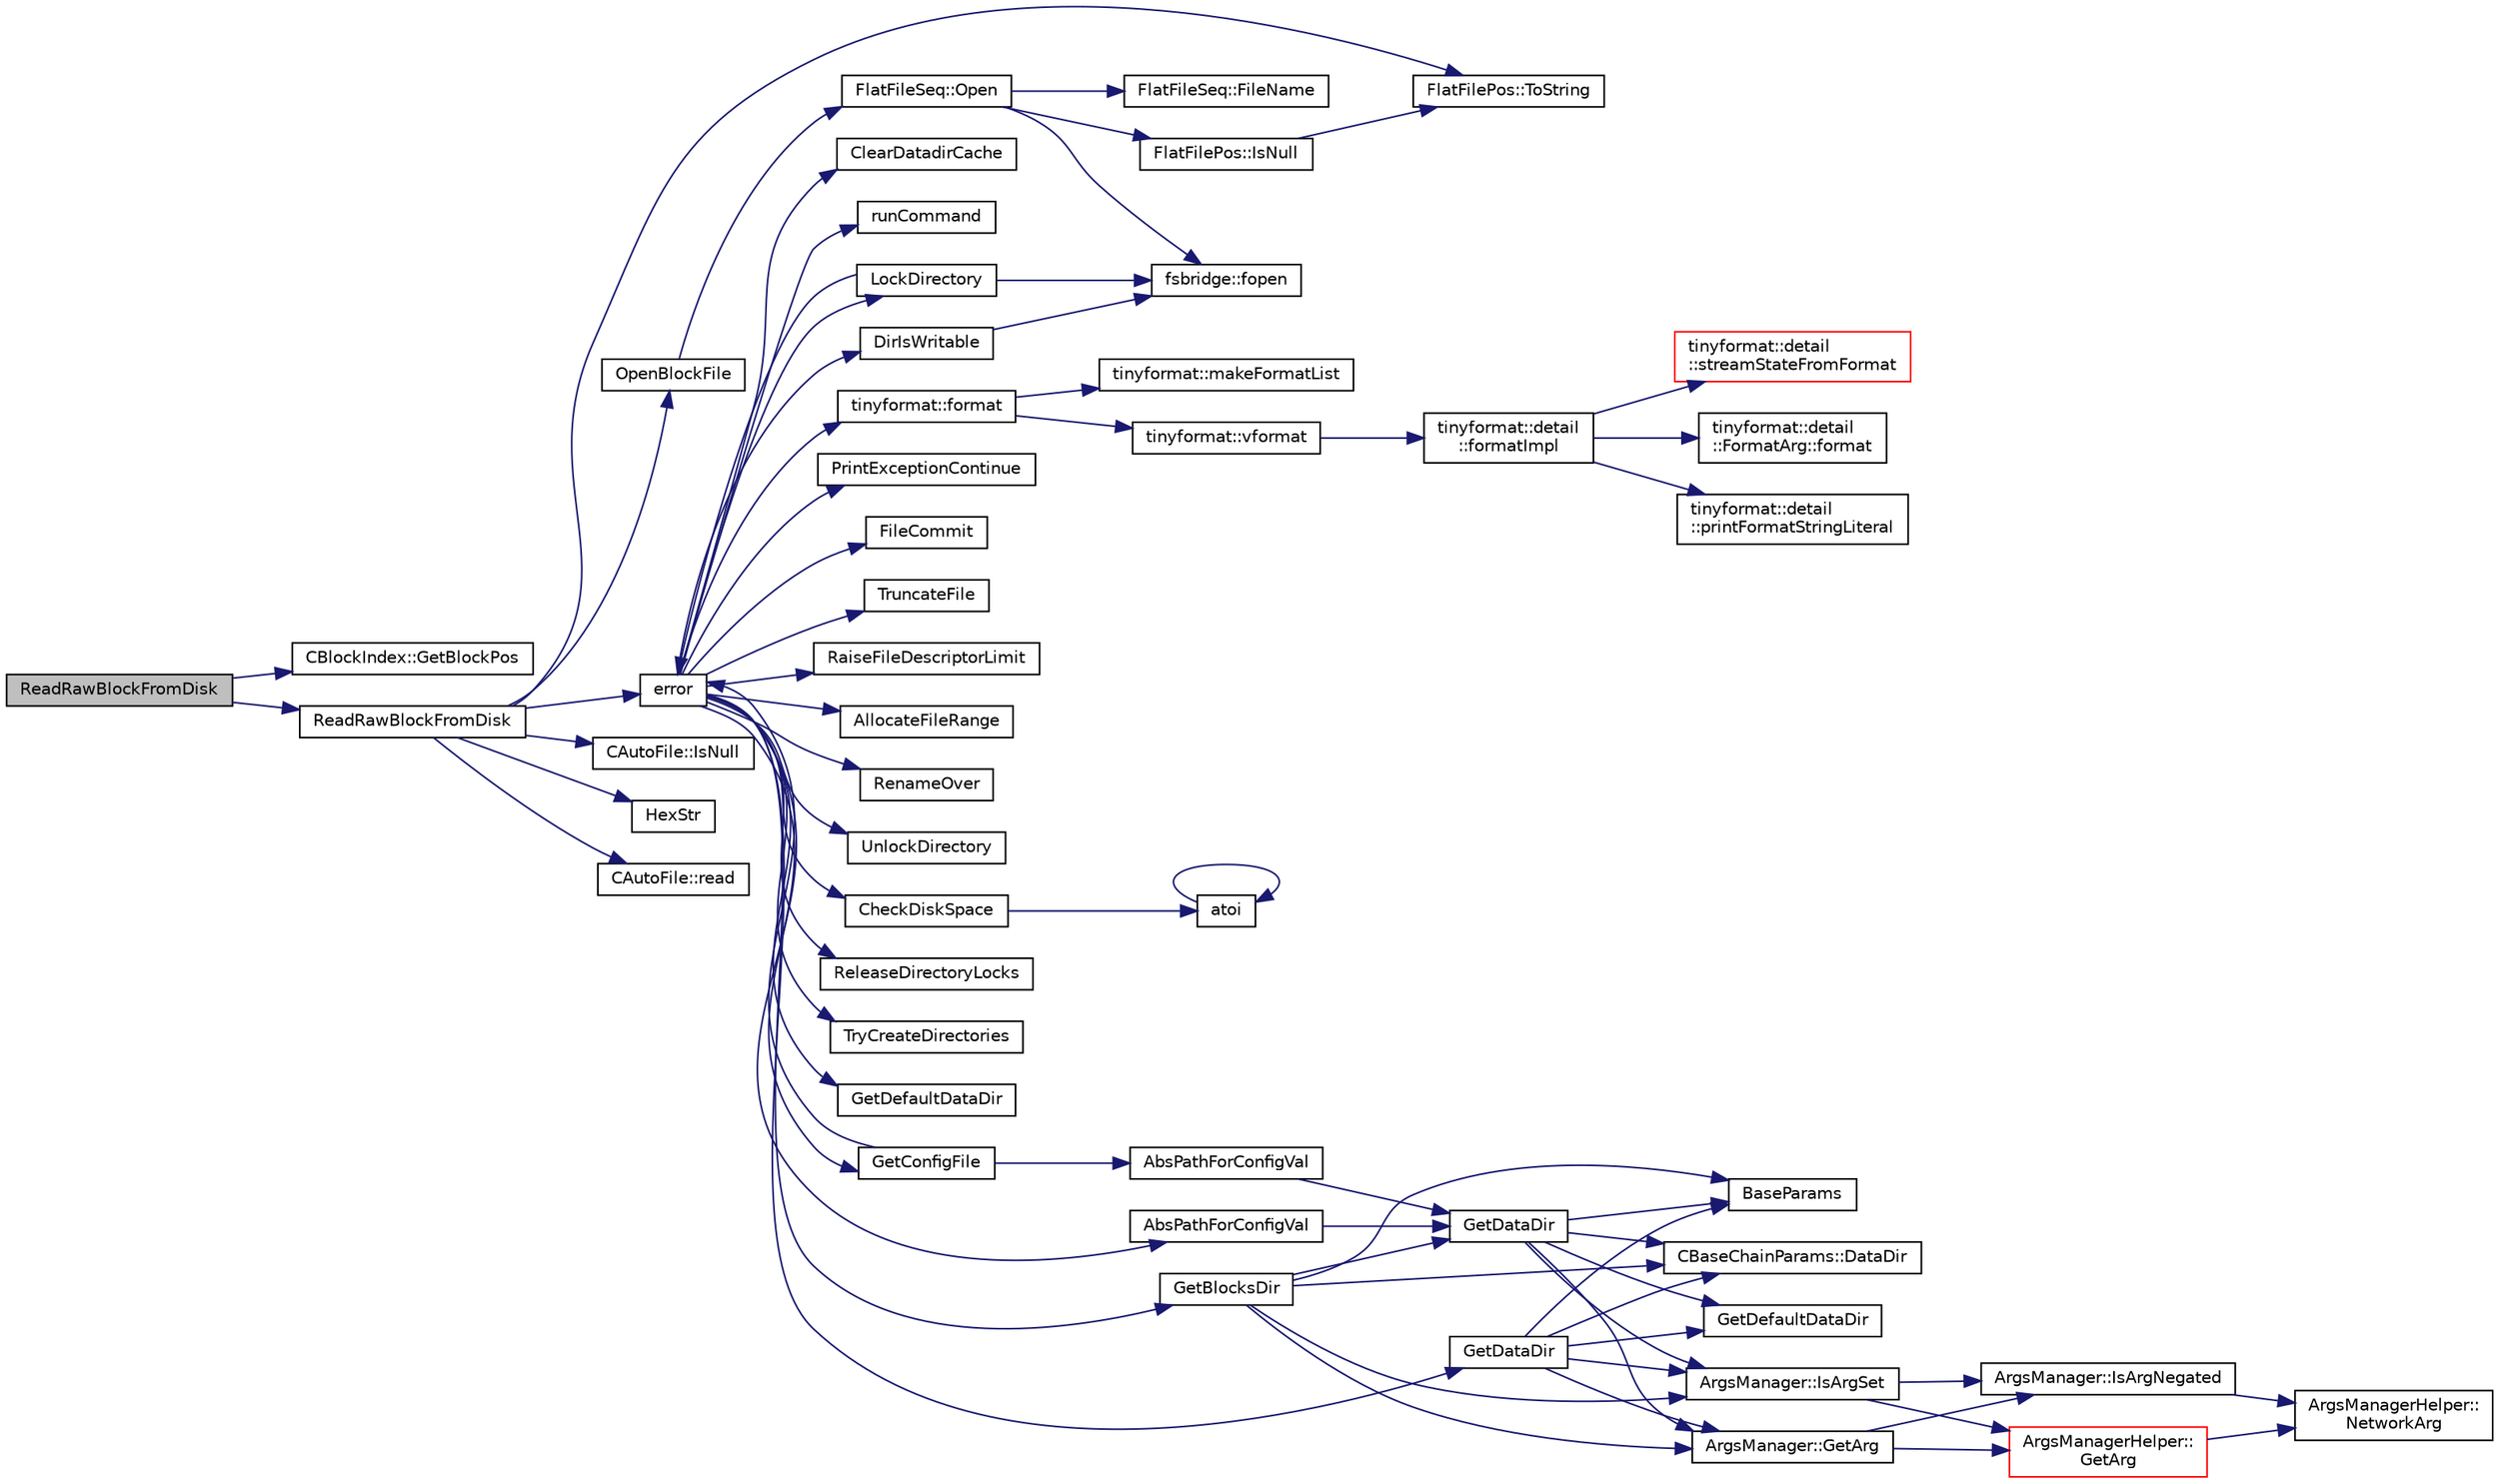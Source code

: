 digraph "ReadRawBlockFromDisk"
{
  edge [fontname="Helvetica",fontsize="10",labelfontname="Helvetica",labelfontsize="10"];
  node [fontname="Helvetica",fontsize="10",shape=record];
  rankdir="LR";
  Node1 [label="ReadRawBlockFromDisk",height=0.2,width=0.4,color="black", fillcolor="grey75", style="filled", fontcolor="black"];
  Node1 -> Node2 [color="midnightblue",fontsize="10",style="solid",fontname="Helvetica"];
  Node2 [label="CBlockIndex::GetBlockPos",height=0.2,width=0.4,color="black", fillcolor="white", style="filled",URL="$class_c_block_index.html#abd1b6b76b6ce243f14562996cc96b3ff"];
  Node1 -> Node3 [color="midnightblue",fontsize="10",style="solid",fontname="Helvetica"];
  Node3 [label="ReadRawBlockFromDisk",height=0.2,width=0.4,color="black", fillcolor="white", style="filled",URL="$validation_8cpp.html#a82efd42208f8718e10333487085ba497"];
  Node3 -> Node4 [color="midnightblue",fontsize="10",style="solid",fontname="Helvetica"];
  Node4 [label="OpenBlockFile",height=0.2,width=0.4,color="black", fillcolor="white", style="filled",URL="$validation_8cpp.html#aac7e1bb669f3440e23161fe4cb0d5a89",tooltip="Open a block file (blk?????.dat) "];
  Node4 -> Node5 [color="midnightblue",fontsize="10",style="solid",fontname="Helvetica"];
  Node5 [label="FlatFileSeq::Open",height=0.2,width=0.4,color="black", fillcolor="white", style="filled",URL="$class_flat_file_seq.html#afeef659459201fb2d0efc6e28b468aad",tooltip="Open a handle to the file at the given position. "];
  Node5 -> Node6 [color="midnightblue",fontsize="10",style="solid",fontname="Helvetica"];
  Node6 [label="FlatFilePos::IsNull",height=0.2,width=0.4,color="black", fillcolor="white", style="filled",URL="$struct_flat_file_pos.html#ab2110b2da65cfe5ad909c48edbeebf4c"];
  Node6 -> Node7 [color="midnightblue",fontsize="10",style="solid",fontname="Helvetica"];
  Node7 [label="FlatFilePos::ToString",height=0.2,width=0.4,color="black", fillcolor="white", style="filled",URL="$struct_flat_file_pos.html#ab9288887a48cf6e72f18f7540f66e484"];
  Node5 -> Node8 [color="midnightblue",fontsize="10",style="solid",fontname="Helvetica"];
  Node8 [label="FlatFileSeq::FileName",height=0.2,width=0.4,color="black", fillcolor="white", style="filled",URL="$class_flat_file_seq.html#a0f88fd06ef27e47ec0bd56e018d33dbb",tooltip="Get the name of the file at the given position. "];
  Node5 -> Node9 [color="midnightblue",fontsize="10",style="solid",fontname="Helvetica"];
  Node9 [label="fsbridge::fopen",height=0.2,width=0.4,color="black", fillcolor="white", style="filled",URL="$namespacefsbridge.html#a19c84cec4ae9accfbc88a83e48f7ee92"];
  Node3 -> Node10 [color="midnightblue",fontsize="10",style="solid",fontname="Helvetica"];
  Node10 [label="CAutoFile::IsNull",height=0.2,width=0.4,color="black", fillcolor="white", style="filled",URL="$class_c_auto_file.html#a78d666b1ef5dff5fd3f4ee33692b6d1d",tooltip="Return true if the wrapped FILE* is nullptr, false otherwise. "];
  Node3 -> Node11 [color="midnightblue",fontsize="10",style="solid",fontname="Helvetica"];
  Node11 [label="error",height=0.2,width=0.4,color="black", fillcolor="white", style="filled",URL="$system_8h.html#a0605c886f88f190fa6a51ae07ca7558a"];
  Node11 -> Node12 [color="midnightblue",fontsize="10",style="solid",fontname="Helvetica"];
  Node12 [label="tinyformat::format",height=0.2,width=0.4,color="black", fillcolor="white", style="filled",URL="$namespacetinyformat.html#ad784060b98bfd4f1b3089fbb7686a676",tooltip="Format list of arguments to the stream according to given format string. "];
  Node12 -> Node13 [color="midnightblue",fontsize="10",style="solid",fontname="Helvetica"];
  Node13 [label="tinyformat::vformat",height=0.2,width=0.4,color="black", fillcolor="white", style="filled",URL="$namespacetinyformat.html#a86ed74eb3ed66a662e96220d877da964",tooltip="Format list of arguments to the stream according to the given format string. "];
  Node13 -> Node14 [color="midnightblue",fontsize="10",style="solid",fontname="Helvetica"];
  Node14 [label="tinyformat::detail\l::formatImpl",height=0.2,width=0.4,color="black", fillcolor="white", style="filled",URL="$namespacetinyformat_1_1detail.html#a079a316938c0e8693efbeb0183b1390d"];
  Node14 -> Node15 [color="midnightblue",fontsize="10",style="solid",fontname="Helvetica"];
  Node15 [label="tinyformat::detail\l::printFormatStringLiteral",height=0.2,width=0.4,color="black", fillcolor="white", style="filled",URL="$namespacetinyformat_1_1detail.html#ad3d636b9f85202b515c8940b7fcb62a6"];
  Node14 -> Node16 [color="midnightblue",fontsize="10",style="solid",fontname="Helvetica"];
  Node16 [label="tinyformat::detail\l::streamStateFromFormat",height=0.2,width=0.4,color="red", fillcolor="white", style="filled",URL="$namespacetinyformat_1_1detail.html#a681e8ceb825485cc5e3b057c11e4b1b5"];
  Node14 -> Node17 [color="midnightblue",fontsize="10",style="solid",fontname="Helvetica"];
  Node17 [label="tinyformat::detail\l::FormatArg::format",height=0.2,width=0.4,color="black", fillcolor="white", style="filled",URL="$classtinyformat_1_1detail_1_1_format_arg.html#acf5721edb4cd5009995b48211614667e"];
  Node12 -> Node18 [color="midnightblue",fontsize="10",style="solid",fontname="Helvetica"];
  Node18 [label="tinyformat::makeFormatList",height=0.2,width=0.4,color="black", fillcolor="white", style="filled",URL="$namespacetinyformat.html#ab7fedd020bd6b353233d0ecbd686a007",tooltip="Make type-agnostic format list from list of template arguments. "];
  Node11 -> Node19 [color="midnightblue",fontsize="10",style="solid",fontname="Helvetica"];
  Node19 [label="PrintExceptionContinue",height=0.2,width=0.4,color="black", fillcolor="white", style="filled",URL="$system_8h.html#aaada8c5faa502eb0c33fc01294955db8"];
  Node11 -> Node20 [color="midnightblue",fontsize="10",style="solid",fontname="Helvetica"];
  Node20 [label="FileCommit",height=0.2,width=0.4,color="black", fillcolor="white", style="filled",URL="$system_8h.html#aedd7d9ab25c6cfb8c81a4aaa917b104e"];
  Node11 -> Node21 [color="midnightblue",fontsize="10",style="solid",fontname="Helvetica"];
  Node21 [label="TruncateFile",height=0.2,width=0.4,color="black", fillcolor="white", style="filled",URL="$system_8h.html#acb8d6b822bc1bfa609bf43bbac1a0d44"];
  Node11 -> Node22 [color="midnightblue",fontsize="10",style="solid",fontname="Helvetica"];
  Node22 [label="RaiseFileDescriptorLimit",height=0.2,width=0.4,color="black", fillcolor="white", style="filled",URL="$system_8h.html#a756a5c49a4bb607d16d9842f8f3ede4f",tooltip="this function tries to raise the file descriptor limit to the requested number. "];
  Node11 -> Node23 [color="midnightblue",fontsize="10",style="solid",fontname="Helvetica"];
  Node23 [label="AllocateFileRange",height=0.2,width=0.4,color="black", fillcolor="white", style="filled",URL="$system_8h.html#a91c763bffc49cf7ed8d45cc44870e55c",tooltip="this function tries to make a particular range of a file allocated (corresponding to disk space) it i..."];
  Node11 -> Node24 [color="midnightblue",fontsize="10",style="solid",fontname="Helvetica"];
  Node24 [label="RenameOver",height=0.2,width=0.4,color="black", fillcolor="white", style="filled",URL="$system_8h.html#a579657da2b55b131ecd453bf1b0d2314"];
  Node11 -> Node25 [color="midnightblue",fontsize="10",style="solid",fontname="Helvetica"];
  Node25 [label="LockDirectory",height=0.2,width=0.4,color="black", fillcolor="white", style="filled",URL="$system_8h.html#a9f16e26cc90b17ed75fcbbe7ce75e7c3"];
  Node25 -> Node9 [color="midnightblue",fontsize="10",style="solid",fontname="Helvetica"];
  Node25 -> Node11 [color="midnightblue",fontsize="10",style="solid",fontname="Helvetica"];
  Node11 -> Node26 [color="midnightblue",fontsize="10",style="solid",fontname="Helvetica"];
  Node26 [label="UnlockDirectory",height=0.2,width=0.4,color="black", fillcolor="white", style="filled",URL="$system_8h.html#a3e9e4ea96c8d168ad5b7d1428780418b"];
  Node11 -> Node27 [color="midnightblue",fontsize="10",style="solid",fontname="Helvetica"];
  Node27 [label="DirIsWritable",height=0.2,width=0.4,color="black", fillcolor="white", style="filled",URL="$system_8h.html#a4d79c90e36d7957a773336ec3d55a842"];
  Node27 -> Node9 [color="midnightblue",fontsize="10",style="solid",fontname="Helvetica"];
  Node11 -> Node28 [color="midnightblue",fontsize="10",style="solid",fontname="Helvetica"];
  Node28 [label="CheckDiskSpace",height=0.2,width=0.4,color="black", fillcolor="white", style="filled",URL="$system_8h.html#ad3146bd0d098c155f18c731c29814ae9"];
  Node28 -> Node29 [color="midnightblue",fontsize="10",style="solid",fontname="Helvetica"];
  Node29 [label="atoi",height=0.2,width=0.4,color="black", fillcolor="white", style="filled",URL="$strencodings_8cpp.html#aa5ce96ec36f4413f820cec9c1831c070"];
  Node29 -> Node29 [color="midnightblue",fontsize="10",style="solid",fontname="Helvetica"];
  Node11 -> Node30 [color="midnightblue",fontsize="10",style="solid",fontname="Helvetica"];
  Node30 [label="ReleaseDirectoryLocks",height=0.2,width=0.4,color="black", fillcolor="white", style="filled",URL="$system_8h.html#a851fa89def443bac9d04ddb908cb91bb",tooltip="Release all directory locks. "];
  Node11 -> Node31 [color="midnightblue",fontsize="10",style="solid",fontname="Helvetica"];
  Node31 [label="TryCreateDirectories",height=0.2,width=0.4,color="black", fillcolor="white", style="filled",URL="$system_8h.html#a9042a919d837da9d97311a0c460c597c",tooltip="Ignores exceptions thrown by Boost&#39;s create_directories if the requested directory exists..."];
  Node11 -> Node32 [color="midnightblue",fontsize="10",style="solid",fontname="Helvetica"];
  Node32 [label="GetDefaultDataDir",height=0.2,width=0.4,color="black", fillcolor="white", style="filled",URL="$system_8h.html#a15cb85964fe08c264605537f44570d3c"];
  Node11 -> Node33 [color="midnightblue",fontsize="10",style="solid",fontname="Helvetica"];
  Node33 [label="GetBlocksDir",height=0.2,width=0.4,color="black", fillcolor="white", style="filled",URL="$system_8h.html#ad04024054d5b0cafa53288c7207de4cb"];
  Node33 -> Node34 [color="midnightblue",fontsize="10",style="solid",fontname="Helvetica"];
  Node34 [label="ArgsManager::IsArgSet",height=0.2,width=0.4,color="black", fillcolor="white", style="filled",URL="$class_args_manager.html#ad515c5fe6f15638602fd06e800381526",tooltip="Return true if the given argument has been manually set. "];
  Node34 -> Node35 [color="midnightblue",fontsize="10",style="solid",fontname="Helvetica"];
  Node35 [label="ArgsManager::IsArgNegated",height=0.2,width=0.4,color="black", fillcolor="white", style="filled",URL="$class_args_manager.html#a279ccbf7bbe9de5dceb8c6bfd1736583",tooltip="Return true if the argument was originally passed as a negated option, i.e. "];
  Node35 -> Node36 [color="midnightblue",fontsize="10",style="solid",fontname="Helvetica"];
  Node36 [label="ArgsManagerHelper::\lNetworkArg",height=0.2,width=0.4,color="black", fillcolor="white", style="filled",URL="$class_args_manager_helper.html#a863ddbcfbd113cf88cf622a0a4e32c1d",tooltip="Convert regular argument into the network-specific setting. "];
  Node34 -> Node37 [color="midnightblue",fontsize="10",style="solid",fontname="Helvetica"];
  Node37 [label="ArgsManagerHelper::\lGetArg",height=0.2,width=0.4,color="red", fillcolor="white", style="filled",URL="$class_args_manager_helper.html#aa4f8f77dc468b29cffe50513c78a87cd"];
  Node37 -> Node36 [color="midnightblue",fontsize="10",style="solid",fontname="Helvetica"];
  Node33 -> Node38 [color="midnightblue",fontsize="10",style="solid",fontname="Helvetica"];
  Node38 [label="ArgsManager::GetArg",height=0.2,width=0.4,color="black", fillcolor="white", style="filled",URL="$class_args_manager.html#a565c101a8d753ca2d71c7069a9d411c1",tooltip="Return string argument or default value. "];
  Node38 -> Node35 [color="midnightblue",fontsize="10",style="solid",fontname="Helvetica"];
  Node38 -> Node37 [color="midnightblue",fontsize="10",style="solid",fontname="Helvetica"];
  Node33 -> Node39 [color="midnightblue",fontsize="10",style="solid",fontname="Helvetica"];
  Node39 [label="GetDataDir",height=0.2,width=0.4,color="black", fillcolor="white", style="filled",URL="$system_8cpp.html#a7ebe0bd091f7334aaead43904601e008"];
  Node39 -> Node34 [color="midnightblue",fontsize="10",style="solid",fontname="Helvetica"];
  Node39 -> Node38 [color="midnightblue",fontsize="10",style="solid",fontname="Helvetica"];
  Node39 -> Node40 [color="midnightblue",fontsize="10",style="solid",fontname="Helvetica"];
  Node40 [label="GetDefaultDataDir",height=0.2,width=0.4,color="black", fillcolor="white", style="filled",URL="$system_8cpp.html#a15cb85964fe08c264605537f44570d3c"];
  Node39 -> Node41 [color="midnightblue",fontsize="10",style="solid",fontname="Helvetica"];
  Node41 [label="BaseParams",height=0.2,width=0.4,color="black", fillcolor="white", style="filled",URL="$chainparamsbase_8cpp.html#a06ef5bfd0efb53d13bbf4276726e84ab",tooltip="Return the currently selected parameters. "];
  Node39 -> Node42 [color="midnightblue",fontsize="10",style="solid",fontname="Helvetica"];
  Node42 [label="CBaseChainParams::DataDir",height=0.2,width=0.4,color="black", fillcolor="white", style="filled",URL="$class_c_base_chain_params.html#af56a637b20c9f496108bffc3166ea53a"];
  Node33 -> Node41 [color="midnightblue",fontsize="10",style="solid",fontname="Helvetica"];
  Node33 -> Node42 [color="midnightblue",fontsize="10",style="solid",fontname="Helvetica"];
  Node11 -> Node43 [color="midnightblue",fontsize="10",style="solid",fontname="Helvetica"];
  Node43 [label="GetDataDir",height=0.2,width=0.4,color="black", fillcolor="white", style="filled",URL="$system_8h.html#abb63dfb710832aefb746933af05198d4"];
  Node43 -> Node34 [color="midnightblue",fontsize="10",style="solid",fontname="Helvetica"];
  Node43 -> Node38 [color="midnightblue",fontsize="10",style="solid",fontname="Helvetica"];
  Node43 -> Node40 [color="midnightblue",fontsize="10",style="solid",fontname="Helvetica"];
  Node43 -> Node41 [color="midnightblue",fontsize="10",style="solid",fontname="Helvetica"];
  Node43 -> Node42 [color="midnightblue",fontsize="10",style="solid",fontname="Helvetica"];
  Node11 -> Node44 [color="midnightblue",fontsize="10",style="solid",fontname="Helvetica"];
  Node44 [label="ClearDatadirCache",height=0.2,width=0.4,color="black", fillcolor="white", style="filled",URL="$system_8h.html#abfb50dfe077aced7591f2aba601f605d"];
  Node11 -> Node45 [color="midnightblue",fontsize="10",style="solid",fontname="Helvetica"];
  Node45 [label="GetConfigFile",height=0.2,width=0.4,color="black", fillcolor="white", style="filled",URL="$system_8h.html#aa634f312705d4811dfa2a5392bddf6cf"];
  Node45 -> Node46 [color="midnightblue",fontsize="10",style="solid",fontname="Helvetica"];
  Node46 [label="AbsPathForConfigVal",height=0.2,width=0.4,color="black", fillcolor="white", style="filled",URL="$system_8cpp.html#a162859252c5665f520a6d4bce967947c",tooltip="Most paths passed as configuration arguments are treated as relative to the datadir if they are not a..."];
  Node46 -> Node39 [color="midnightblue",fontsize="10",style="solid",fontname="Helvetica"];
  Node45 -> Node11 [color="midnightblue",fontsize="10",style="solid",fontname="Helvetica"];
  Node11 -> Node47 [color="midnightblue",fontsize="10",style="solid",fontname="Helvetica"];
  Node47 [label="runCommand",height=0.2,width=0.4,color="black", fillcolor="white", style="filled",URL="$system_8h.html#aa803aa631ab8b4bd79fa9d7b2172bf9a"];
  Node11 -> Node48 [color="midnightblue",fontsize="10",style="solid",fontname="Helvetica"];
  Node48 [label="AbsPathForConfigVal",height=0.2,width=0.4,color="black", fillcolor="white", style="filled",URL="$system_8h.html#a95a1d5584353ab05e85da8b0e8844c95",tooltip="Most paths passed as configuration arguments are treated as relative to the datadir if they are not a..."];
  Node48 -> Node39 [color="midnightblue",fontsize="10",style="solid",fontname="Helvetica"];
  Node3 -> Node7 [color="midnightblue",fontsize="10",style="solid",fontname="Helvetica"];
  Node3 -> Node49 [color="midnightblue",fontsize="10",style="solid",fontname="Helvetica"];
  Node49 [label="HexStr",height=0.2,width=0.4,color="black", fillcolor="white", style="filled",URL="$strencodings_8h.html#af003e10d5d34c3271ca57ec79059a5ae"];
  Node3 -> Node50 [color="midnightblue",fontsize="10",style="solid",fontname="Helvetica"];
  Node50 [label="CAutoFile::read",height=0.2,width=0.4,color="black", fillcolor="white", style="filled",URL="$class_c_auto_file.html#af91597f349b40be96cb78c8242c26ada"];
}
